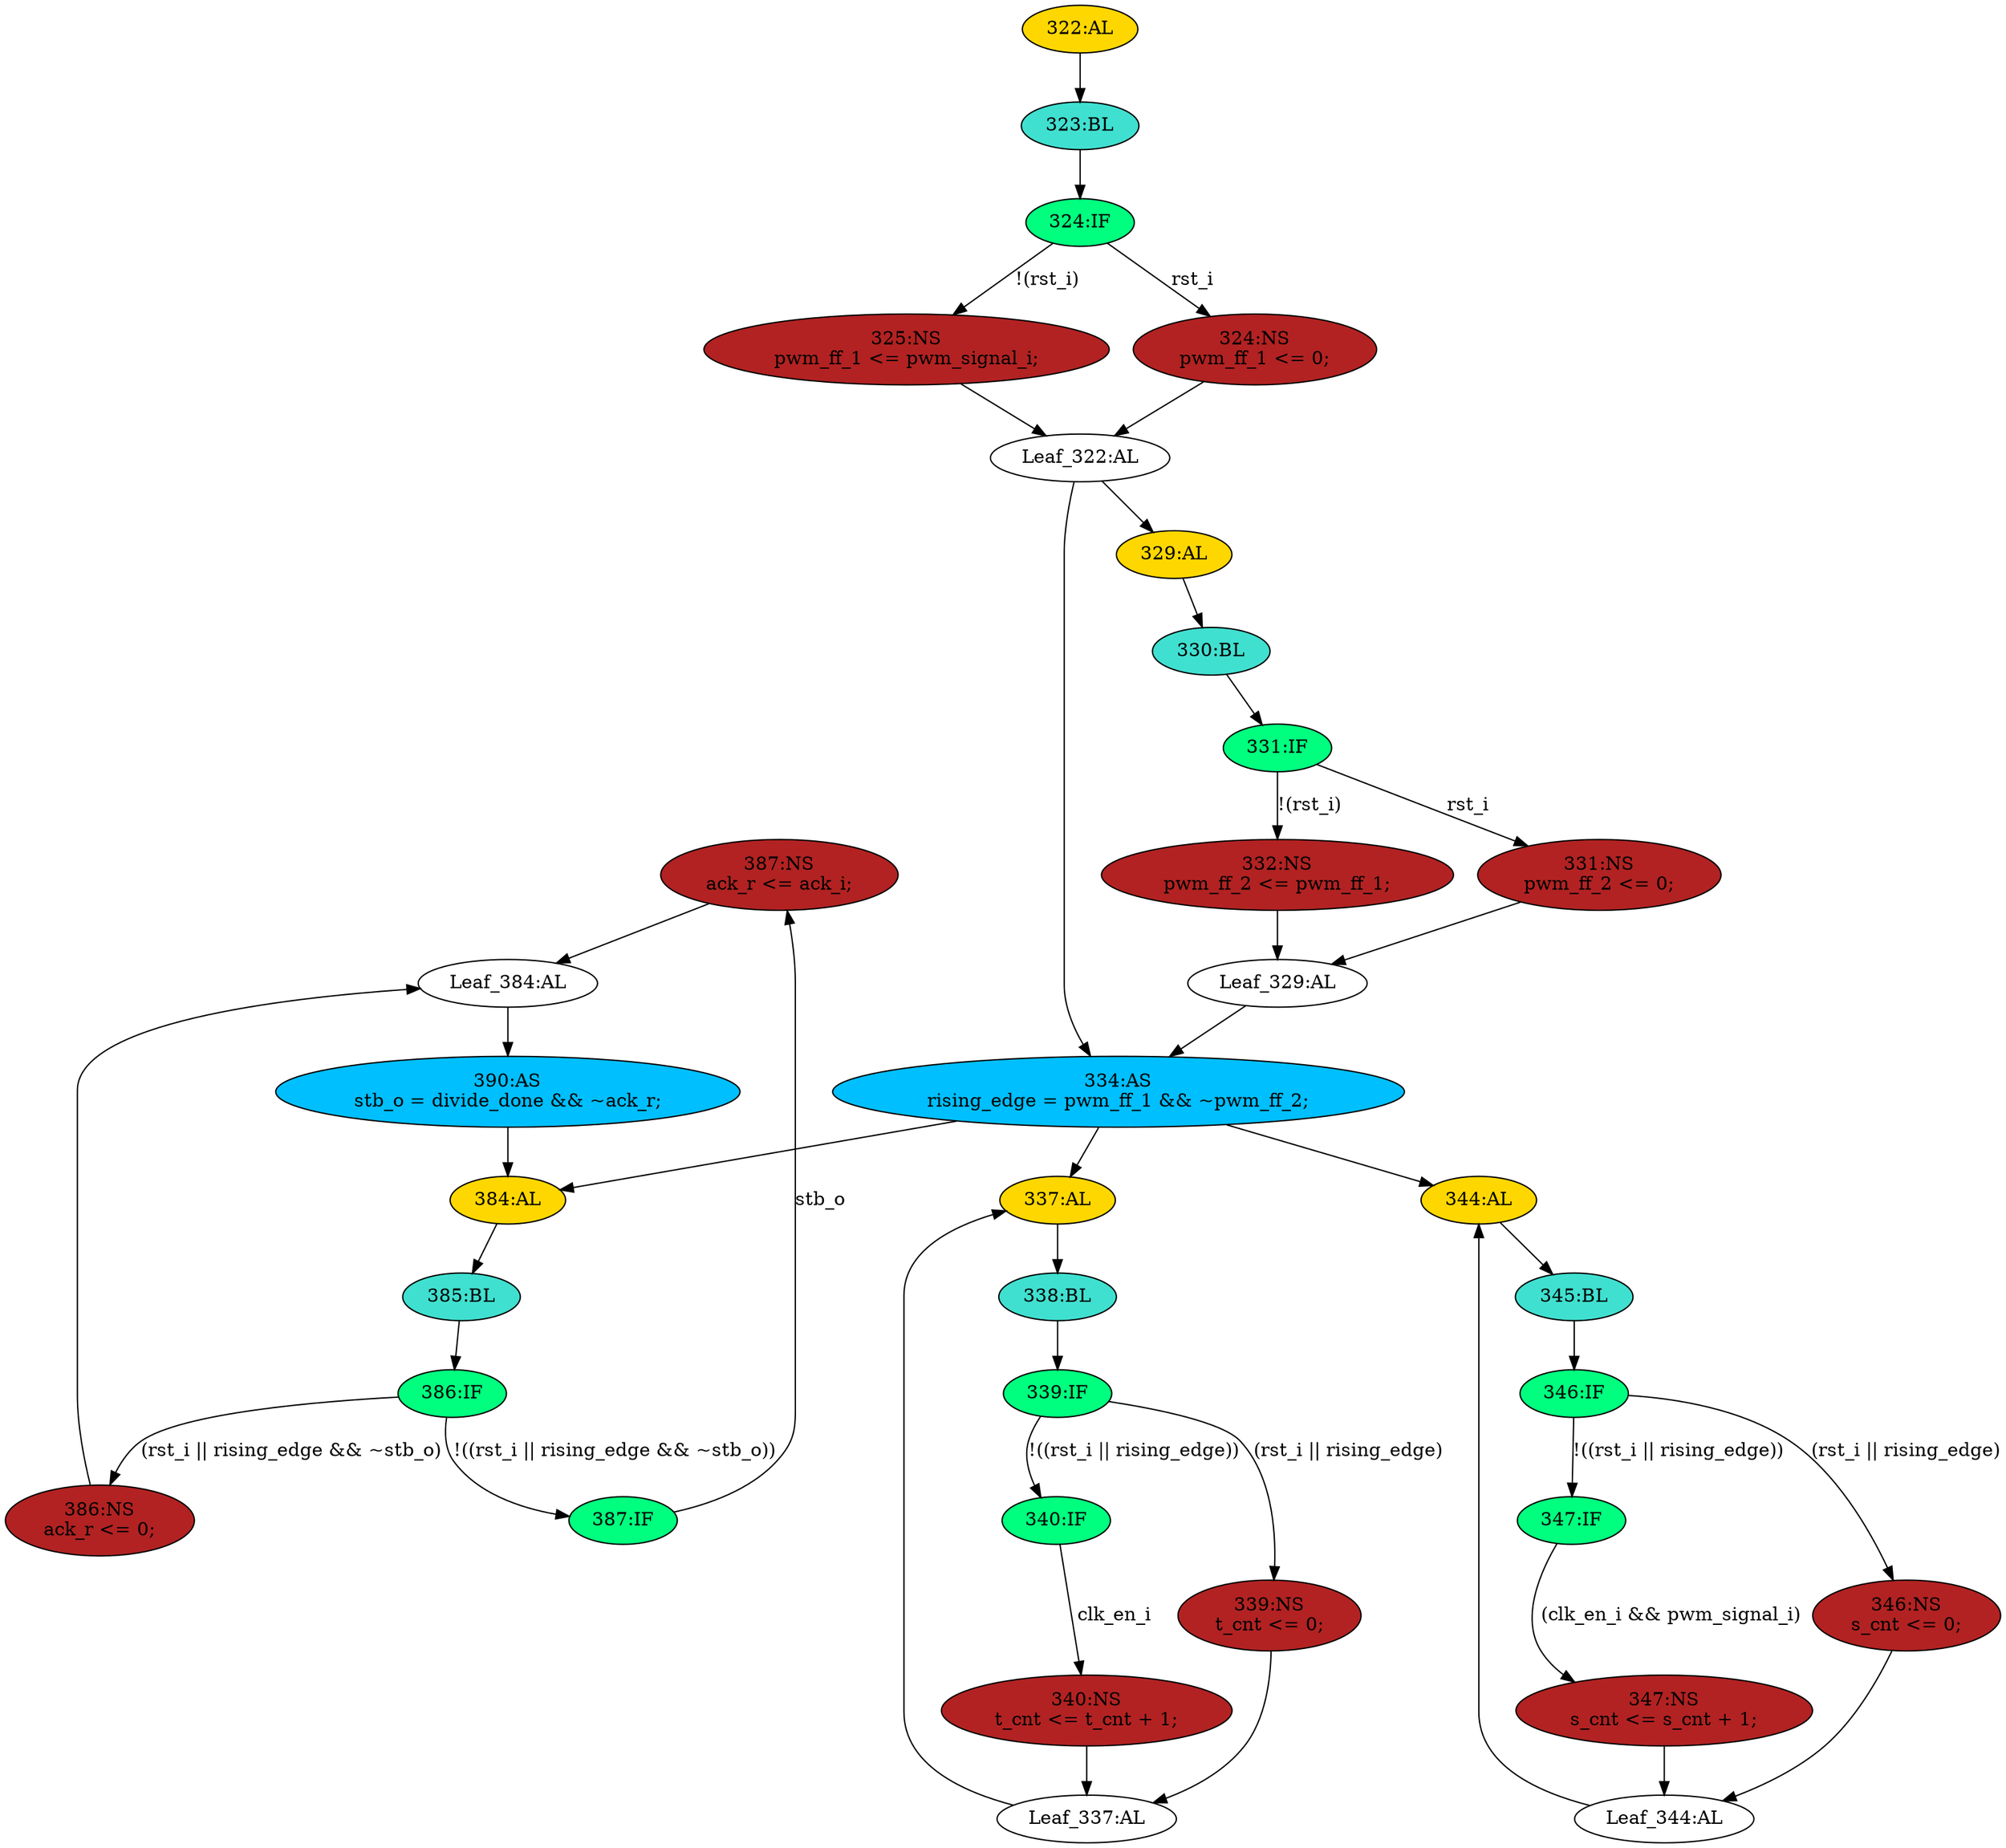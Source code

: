 strict digraph "compose( ,  )" {
	node [label="\N"];
	"387:NS"	 [ast="<pyverilog.vparser.ast.NonblockingSubstitution object at 0x7f79bdf1a290>",
		fillcolor=firebrick,
		label="387:NS
ack_r <= ack_i;",
		statements="[<pyverilog.vparser.ast.NonblockingSubstitution object at 0x7f79bdf1a290>]",
		style=filled,
		typ=NonblockingSubstitution];
	"Leaf_384:AL"	 [def_var="['ack_r']",
		label="Leaf_384:AL"];
	"387:NS" -> "Leaf_384:AL"	 [cond="[]",
		lineno=None];
	"390:AS"	 [ast="<pyverilog.vparser.ast.Assign object at 0x7f79bdf1a3d0>",
		def_var="['stb_o']",
		fillcolor=deepskyblue,
		label="390:AS
stb_o = divide_done && ~ack_r;",
		statements="[]",
		style=filled,
		typ=Assign,
		use_var="['divide_done', 'ack_r']"];
	"384:AL"	 [ast="<pyverilog.vparser.ast.Always object at 0x7f79bdef2cd0>",
		clk_sens=True,
		fillcolor=gold,
		label="384:AL",
		sens="['clk_i']",
		statements="[]",
		style=filled,
		typ=Always,
		use_var="['rising_edge', 'stb_o', 'ack_i', 'rst_i']"];
	"390:AS" -> "384:AL";
	"Leaf_329:AL"	 [def_var="['pwm_ff_2']",
		label="Leaf_329:AL"];
	"334:AS"	 [ast="<pyverilog.vparser.ast.Assign object at 0x7f79bdefe350>",
		def_var="['rising_edge']",
		fillcolor=deepskyblue,
		label="334:AS
rising_edge = pwm_ff_1 && ~pwm_ff_2;",
		statements="[]",
		style=filled,
		typ=Assign,
		use_var="['pwm_ff_1', 'pwm_ff_2']"];
	"Leaf_329:AL" -> "334:AS";
	"346:NS"	 [ast="<pyverilog.vparser.ast.NonblockingSubstitution object at 0x7f79bdefed90>",
		fillcolor=firebrick,
		label="346:NS
s_cnt <= 0;",
		statements="[<pyverilog.vparser.ast.NonblockingSubstitution object at 0x7f79bdefed90>]",
		style=filled,
		typ=NonblockingSubstitution];
	"Leaf_344:AL"	 [def_var="['s_cnt']",
		label="Leaf_344:AL"];
	"346:NS" -> "Leaf_344:AL"	 [cond="[]",
		lineno=None];
	"339:IF"	 [ast="<pyverilog.vparser.ast.IfStatement object at 0x7f79bdefe710>",
		fillcolor=springgreen,
		label="339:IF",
		statements="[]",
		style=filled,
		typ=IfStatement];
	"339:NS"	 [ast="<pyverilog.vparser.ast.NonblockingSubstitution object at 0x7f79bdefe750>",
		fillcolor=firebrick,
		label="339:NS
t_cnt <= 0;",
		statements="[<pyverilog.vparser.ast.NonblockingSubstitution object at 0x7f79bdefe750>]",
		style=filled,
		typ=NonblockingSubstitution];
	"339:IF" -> "339:NS"	 [cond="['rst_i', 'rising_edge']",
		label="(rst_i || rising_edge)",
		lineno=339];
	"340:IF"	 [ast="<pyverilog.vparser.ast.IfStatement object at 0x7f79bdefe8d0>",
		fillcolor=springgreen,
		label="340:IF",
		statements="[]",
		style=filled,
		typ=IfStatement];
	"339:IF" -> "340:IF"	 [cond="['rst_i', 'rising_edge']",
		label="!((rst_i || rising_edge))",
		lineno=339];
	"Leaf_322:AL"	 [def_var="['pwm_ff_1']",
		label="Leaf_322:AL"];
	"Leaf_322:AL" -> "334:AS";
	"329:AL"	 [ast="<pyverilog.vparser.ast.Always object at 0x7f79bdef3e10>",
		clk_sens=True,
		fillcolor=gold,
		label="329:AL",
		sens="['clk_i']",
		statements="[]",
		style=filled,
		typ=Always,
		use_var="['rst_i', 'pwm_ff_1']"];
	"Leaf_322:AL" -> "329:AL";
	"323:BL"	 [ast="<pyverilog.vparser.ast.Block object at 0x7f79bdef39d0>",
		fillcolor=turquoise,
		label="323:BL",
		statements="[]",
		style=filled,
		typ=Block];
	"324:IF"	 [ast="<pyverilog.vparser.ast.IfStatement object at 0x7f79bdef3b50>",
		fillcolor=springgreen,
		label="324:IF",
		statements="[]",
		style=filled,
		typ=IfStatement];
	"323:BL" -> "324:IF"	 [cond="[]",
		lineno=None];
	"337:AL"	 [ast="<pyverilog.vparser.ast.Always object at 0x7f79bdefe510>",
		clk_sens=True,
		fillcolor=gold,
		label="337:AL",
		sens="['clk_i']",
		statements="[]",
		style=filled,
		typ=Always,
		use_var="['rising_edge', 'clk_en_i', 'rst_i', 't_cnt']"];
	"334:AS" -> "337:AL";
	"334:AS" -> "384:AL";
	"344:AL"	 [ast="<pyverilog.vparser.ast.Always object at 0x7f79bdefeb50>",
		clk_sens=True,
		fillcolor=gold,
		label="344:AL",
		sens="['clk_i']",
		statements="[]",
		style=filled,
		typ=Always,
		use_var="['rising_edge', 'clk_en_i', 'rst_i', 's_cnt', 'pwm_signal_i']"];
	"334:AS" -> "344:AL";
	"Leaf_344:AL" -> "344:AL";
	"386:NS"	 [ast="<pyverilog.vparser.ast.NonblockingSubstitution object at 0x7f79bdef2fd0>",
		fillcolor=firebrick,
		label="386:NS
ack_r <= 0;",
		statements="[<pyverilog.vparser.ast.NonblockingSubstitution object at 0x7f79bdef2fd0>]",
		style=filled,
		typ=NonblockingSubstitution];
	"386:NS" -> "Leaf_384:AL"	 [cond="[]",
		lineno=None];
	"345:BL"	 [ast="<pyverilog.vparser.ast.Block object at 0x7f79bdefeb90>",
		fillcolor=turquoise,
		label="345:BL",
		statements="[]",
		style=filled,
		typ=Block];
	"346:IF"	 [ast="<pyverilog.vparser.ast.IfStatement object at 0x7f79bdefed50>",
		fillcolor=springgreen,
		label="346:IF",
		statements="[]",
		style=filled,
		typ=IfStatement];
	"345:BL" -> "346:IF"	 [cond="[]",
		lineno=None];
	"330:BL"	 [ast="<pyverilog.vparser.ast.Block object at 0x7f79bdef3e50>",
		fillcolor=turquoise,
		label="330:BL",
		statements="[]",
		style=filled,
		typ=Block];
	"331:IF"	 [ast="<pyverilog.vparser.ast.IfStatement object at 0x7f79bdefe050>",
		fillcolor=springgreen,
		label="331:IF",
		statements="[]",
		style=filled,
		typ=IfStatement];
	"330:BL" -> "331:IF"	 [cond="[]",
		lineno=None];
	"347:IF"	 [ast="<pyverilog.vparser.ast.IfStatement object at 0x7f79bdefefd0>",
		fillcolor=springgreen,
		label="347:IF",
		statements="[]",
		style=filled,
		typ=IfStatement];
	"347:NS"	 [ast="<pyverilog.vparser.ast.NonblockingSubstitution object at 0x7f79bdef2190>",
		fillcolor=firebrick,
		label="347:NS
s_cnt <= s_cnt + 1;",
		statements="[<pyverilog.vparser.ast.NonblockingSubstitution object at 0x7f79bdef2190>]",
		style=filled,
		typ=NonblockingSubstitution];
	"347:IF" -> "347:NS"	 [cond="['clk_en_i', 'pwm_signal_i']",
		label="(clk_en_i && pwm_signal_i)",
		lineno=347];
	"Leaf_337:AL"	 [def_var="['t_cnt']",
		label="Leaf_337:AL"];
	"Leaf_337:AL" -> "337:AL";
	"338:BL"	 [ast="<pyverilog.vparser.ast.Block object at 0x7f79bdefe550>",
		fillcolor=turquoise,
		label="338:BL",
		statements="[]",
		style=filled,
		typ=Block];
	"337:AL" -> "338:BL"	 [cond="[]",
		lineno=None];
	"322:AL"	 [ast="<pyverilog.vparser.ast.Always object at 0x7f79bdef3950>",
		clk_sens=True,
		fillcolor=gold,
		label="322:AL",
		sens="['clk_i']",
		statements="[]",
		style=filled,
		typ=Always,
		use_var="['rst_i', 'pwm_signal_i']"];
	"322:AL" -> "323:BL"	 [cond="[]",
		lineno=None];
	"325:NS"	 [ast="<pyverilog.vparser.ast.NonblockingSubstitution object at 0x7f79bdef3cd0>",
		fillcolor=firebrick,
		label="325:NS
pwm_ff_1 <= pwm_signal_i;",
		statements="[<pyverilog.vparser.ast.NonblockingSubstitution object at 0x7f79bdef3cd0>]",
		style=filled,
		typ=NonblockingSubstitution];
	"324:IF" -> "325:NS"	 [cond="['rst_i']",
		label="!(rst_i)",
		lineno=324];
	"324:NS"	 [ast="<pyverilog.vparser.ast.NonblockingSubstitution object at 0x7f79bdef3b10>",
		fillcolor=firebrick,
		label="324:NS
pwm_ff_1 <= 0;",
		statements="[<pyverilog.vparser.ast.NonblockingSubstitution object at 0x7f79bdef3b10>]",
		style=filled,
		typ=NonblockingSubstitution];
	"324:IF" -> "324:NS"	 [cond="['rst_i']",
		label=rst_i,
		lineno=324];
	"331:NS"	 [ast="<pyverilog.vparser.ast.NonblockingSubstitution object at 0x7f79bdef3fd0>",
		fillcolor=firebrick,
		label="331:NS
pwm_ff_2 <= 0;",
		statements="[<pyverilog.vparser.ast.NonblockingSubstitution object at 0x7f79bdef3fd0>]",
		style=filled,
		typ=NonblockingSubstitution];
	"331:NS" -> "Leaf_329:AL"	 [cond="[]",
		lineno=None];
	"Leaf_384:AL" -> "390:AS";
	"385:BL"	 [ast="<pyverilog.vparser.ast.Block object at 0x7f79bdef2d10>",
		fillcolor=turquoise,
		label="385:BL",
		statements="[]",
		style=filled,
		typ=Block];
	"384:AL" -> "385:BL"	 [cond="[]",
		lineno=None];
	"347:NS" -> "Leaf_344:AL"	 [cond="[]",
		lineno=None];
	"387:IF"	 [ast="<pyverilog.vparser.ast.IfStatement object at 0x7f79bdf1a190>",
		fillcolor=springgreen,
		label="387:IF",
		statements="[]",
		style=filled,
		typ=IfStatement];
	"387:IF" -> "387:NS"	 [cond="['stb_o']",
		label=stb_o,
		lineno=387];
	"386:IF"	 [ast="<pyverilog.vparser.ast.IfStatement object at 0x7f79bdef2f90>",
		fillcolor=springgreen,
		label="386:IF",
		statements="[]",
		style=filled,
		typ=IfStatement];
	"386:IF" -> "386:NS"	 [cond="['rst_i', 'rising_edge', 'stb_o']",
		label="(rst_i || rising_edge && ~stb_o)",
		lineno=386];
	"386:IF" -> "387:IF"	 [cond="['rst_i', 'rising_edge', 'stb_o']",
		label="!((rst_i || rising_edge && ~stb_o))",
		lineno=386];
	"346:IF" -> "346:NS"	 [cond="['rst_i', 'rising_edge']",
		label="(rst_i || rising_edge)",
		lineno=346];
	"346:IF" -> "347:IF"	 [cond="['rst_i', 'rising_edge']",
		label="!((rst_i || rising_edge))",
		lineno=346];
	"338:BL" -> "339:IF"	 [cond="[]",
		lineno=None];
	"339:NS" -> "Leaf_337:AL"	 [cond="[]",
		lineno=None];
	"344:AL" -> "345:BL"	 [cond="[]",
		lineno=None];
	"325:NS" -> "Leaf_322:AL"	 [cond="[]",
		lineno=None];
	"331:IF" -> "331:NS"	 [cond="['rst_i']",
		label=rst_i,
		lineno=331];
	"332:NS"	 [ast="<pyverilog.vparser.ast.NonblockingSubstitution object at 0x7f79bdefe190>",
		fillcolor=firebrick,
		label="332:NS
pwm_ff_2 <= pwm_ff_1;",
		statements="[<pyverilog.vparser.ast.NonblockingSubstitution object at 0x7f79bdefe190>]",
		style=filled,
		typ=NonblockingSubstitution];
	"331:IF" -> "332:NS"	 [cond="['rst_i']",
		label="!(rst_i)",
		lineno=331];
	"332:NS" -> "Leaf_329:AL"	 [cond="[]",
		lineno=None];
	"329:AL" -> "330:BL"	 [cond="[]",
		lineno=None];
	"385:BL" -> "386:IF"	 [cond="[]",
		lineno=None];
	"324:NS" -> "Leaf_322:AL"	 [cond="[]",
		lineno=None];
	"340:NS"	 [ast="<pyverilog.vparser.ast.NonblockingSubstitution object at 0x7f79bdefea50>",
		fillcolor=firebrick,
		label="340:NS
t_cnt <= t_cnt + 1;",
		statements="[<pyverilog.vparser.ast.NonblockingSubstitution object at 0x7f79bdefea50>]",
		style=filled,
		typ=NonblockingSubstitution];
	"340:IF" -> "340:NS"	 [cond="['clk_en_i']",
		label=clk_en_i,
		lineno=340];
	"340:NS" -> "Leaf_337:AL"	 [cond="[]",
		lineno=None];
}
